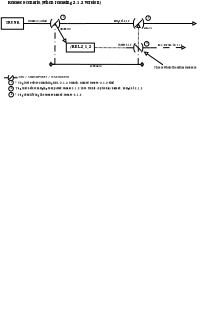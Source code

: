 <?xml version="1.0" encoding="UTF-8"?>
<dia:diagram xmlns:dia="http://www.lysator.liu.se/~alla/dia/"><dia:layer name="Background" visible="true"><dia:object type="Standard - Text" version="0" id="O0"><dia:attribute name="obj_pos"><dia:point val="8.3,15"/></dia:attribute><dia:attribute name="obj_bb"><dia:rectangle val="8.3,14.402;8.3,15.202"/></dia:attribute><dia:attribute name="text"><dia:composite type="text"><dia:attribute name="string"><dia:string>##</dia:string></dia:attribute><dia:attribute name="font"><dia:font name="Courier"/></dia:attribute><dia:attribute name="height"><dia:real val="0.8"/></dia:attribute><dia:attribute name="pos"><dia:point val="8.3,15"/></dia:attribute><dia:attribute name="color"><dia:color val="#000000"/></dia:attribute><dia:attribute name="alignment"><dia:enum val="1"/></dia:attribute></dia:composite></dia:attribute></dia:object><dia:object type="Standard - Text" version="0" id="O1"><dia:attribute name="obj_pos"><dia:point val="-6.41,-27.035"/></dia:attribute><dia:attribute name="obj_bb"><dia:rectangle val="-6.41,-27.633;-6.41,-26.833"/></dia:attribute><dia:attribute name="text"><dia:composite type="text"><dia:attribute name="string"><dia:string>##</dia:string></dia:attribute><dia:attribute name="font"><dia:font name="Courier"/></dia:attribute><dia:attribute name="height"><dia:real val="0.8"/></dia:attribute><dia:attribute name="pos"><dia:point val="-6.41,-27.035"/></dia:attribute><dia:attribute name="color"><dia:color val="#000000"/></dia:attribute><dia:attribute name="alignment"><dia:enum val="1"/></dia:attribute></dia:composite></dia:attribute></dia:object><dia:object type="Standard - Text" version="0" id="O2"><dia:attribute name="obj_pos"><dia:point val="-17.882,-25.035"/></dia:attribute><dia:attribute name="obj_bb"><dia:rectangle val="-17.882,-25.633;-17.882,-24.833"/></dia:attribute><dia:attribute name="text"><dia:composite type="text"><dia:attribute name="string"><dia:string>##</dia:string></dia:attribute><dia:attribute name="font"><dia:font name="Courier"/></dia:attribute><dia:attribute name="height"><dia:real val="0.8"/></dia:attribute><dia:attribute name="pos"><dia:point val="-17.882,-25.035"/></dia:attribute><dia:attribute name="color"><dia:color val="#000000"/></dia:attribute><dia:attribute name="alignment"><dia:enum val="1"/></dia:attribute></dia:composite></dia:attribute></dia:object><dia:object type="Standard - Line" version="0" id="O3"><dia:attribute name="obj_pos"><dia:point val="-19.469,-29.533"/></dia:attribute><dia:attribute name="obj_bb"><dia:rectangle val="-19.519,-29.583;-16.353,-29.475"/></dia:attribute><dia:attribute name="conn_endpoints"><dia:point val="-19.469,-29.533"/><dia:point val="-16.403,-29.525"/></dia:attribute><dia:attribute name="numcp"><dia:int val="1"/></dia:attribute><dia:attribute name="line_width"><dia:real val="0.1"/></dia:attribute><dia:connections><dia:connection handle="0" to="O7" connection="8"/><dia:connection handle="1" to="O6" connection="0"/></dia:connections></dia:object><dia:object type="Standard - Line" version="0" id="O4"><dia:attribute name="obj_pos"><dia:point val="-12.753,-26.455"/></dia:attribute><dia:attribute name="obj_bb"><dia:rectangle val="-14.58,-29.593;-12.294,-26.163"/></dia:attribute><dia:attribute name="conn_endpoints"><dia:point val="-12.753,-26.455"/><dia:point val="-14.512,-29.525"/></dia:attribute><dia:attribute name="numcp"><dia:int val="1"/></dia:attribute><dia:attribute name="line_width"><dia:real val="0.1"/></dia:attribute><dia:attribute name="start_arrow"><dia:enum val="2"/></dia:attribute><dia:attribute name="start_arrow_length"><dia:real val="0.5"/></dia:attribute><dia:attribute name="start_arrow_width"><dia:real val="0.5"/></dia:attribute><dia:connections><dia:connection handle="0" to="O8" connection="0"/><dia:connection handle="1" to="O6" connection="2"/></dia:connections></dia:object><dia:object type="Standard - Line" version="0" id="O5"><dia:attribute name="obj_pos"><dia:point val="-12.621,-29.525"/></dia:attribute><dia:attribute name="obj_bb"><dia:rectangle val="-12.671,-29.581;-3.488,-29.475"/></dia:attribute><dia:attribute name="conn_endpoints"><dia:point val="-12.621,-29.525"/><dia:point val="-3.538,-29.532"/></dia:attribute><dia:attribute name="numcp"><dia:int val="6"/></dia:attribute><dia:attribute name="line_width"><dia:real val="0.1"/></dia:attribute><dia:connections><dia:connection handle="0" to="O6" connection="1"/><dia:connection handle="1" to="O15" connection="0"/></dia:connections></dia:object><dia:object type="LADDER - outnot" version="0" id="O6"><dia:attribute name="obj_pos"><dia:point val="-16.403,-32.361"/></dia:attribute><dia:attribute name="obj_bb"><dia:rectangle val="-16.453,-32.411;-12.571,-28.53"/></dia:attribute><dia:attribute name="elem_corner"><dia:point val="-16.403,-32.361"/></dia:attribute><dia:attribute name="elem_width"><dia:real val="3.781"/></dia:attribute><dia:attribute name="elem_height"><dia:real val="3.781"/></dia:attribute><dia:attribute name="border_width"><dia:real val="0.1"/></dia:attribute><dia:attribute name="show_background"><dia:boolean val="true"/></dia:attribute><dia:attribute name="flip_horizontal"><dia:boolean val="false"/></dia:attribute><dia:attribute name="flip_vertical"><dia:boolean val="false"/></dia:attribute><dia:attribute name="padding"><dia:real val="0.354"/></dia:attribute><dia:attribute name="text"><dia:composite type="text"><dia:attribute name="string"><dia:string>##</dia:string></dia:attribute><dia:attribute name="font"><dia:font name="Bookman-Demi"/></dia:attribute><dia:attribute name="height"><dia:real val="0.6"/></dia:attribute><dia:attribute name="pos"><dia:point val="-14.512,-30.81"/></dia:attribute><dia:attribute name="color"><dia:color val="#000000"/></dia:attribute><dia:attribute name="alignment"><dia:enum val="1"/></dia:attribute></dia:composite></dia:attribute></dia:object><dia:object type="Flowchart - Box" version="0" id="O7"><dia:attribute name="obj_pos"><dia:point val="-22.956,-30.433"/></dia:attribute><dia:attribute name="obj_bb"><dia:rectangle val="-23.006,-30.483;-19.419,-28.583"/></dia:attribute><dia:attribute name="elem_corner"><dia:point val="-22.956,-30.433"/></dia:attribute><dia:attribute name="elem_width"><dia:real val="3.487"/></dia:attribute><dia:attribute name="elem_height"><dia:real val="1.8"/></dia:attribute><dia:attribute name="border_width"><dia:real val="0.1"/></dia:attribute><dia:attribute name="show_background"><dia:boolean val="true"/></dia:attribute><dia:attribute name="padding"><dia:real val="0.5"/></dia:attribute><dia:attribute name="text"><dia:composite type="text"><dia:attribute name="string"><dia:string>#TRUNK#</dia:string></dia:attribute><dia:attribute name="font"><dia:font name="Bookman-Demi"/></dia:attribute><dia:attribute name="height"><dia:real val="0.7"/></dia:attribute><dia:attribute name="pos"><dia:point val="-21.212,-29.323"/></dia:attribute><dia:attribute name="color"><dia:color val="#000000"/></dia:attribute><dia:attribute name="alignment"><dia:enum val="1"/></dia:attribute></dia:composite></dia:attribute></dia:object><dia:object type="Flowchart - Box" version="0" id="O8"><dia:attribute name="obj_pos"><dia:point val="-12.753,-26.455"/></dia:attribute><dia:attribute name="obj_bb"><dia:rectangle val="-12.803,-26.505;-8.292,-25.005"/></dia:attribute><dia:attribute name="elem_corner"><dia:point val="-12.753,-26.455"/></dia:attribute><dia:attribute name="elem_width"><dia:real val="4.411"/></dia:attribute><dia:attribute name="elem_height"><dia:real val="1.4"/></dia:attribute><dia:attribute name="border_width"><dia:real val="0.1"/></dia:attribute><dia:attribute name="show_background"><dia:boolean val="true"/></dia:attribute><dia:attribute name="padding"><dia:real val="0.3"/></dia:attribute><dia:attribute name="text"><dia:composite type="text"><dia:attribute name="string"><dia:string>#/REL-2_1_2#</dia:string></dia:attribute><dia:attribute name="font"><dia:font name="Bookman-Demi"/></dia:attribute><dia:attribute name="height"><dia:real val="0.7"/></dia:attribute><dia:attribute name="pos"><dia:point val="-10.547,-25.545"/></dia:attribute><dia:attribute name="color"><dia:color val="#000000"/></dia:attribute><dia:attribute name="alignment"><dia:enum val="1"/></dia:attribute></dia:composite></dia:attribute></dia:object><dia:object type="Standard - Line" version="0" id="O9"><dia:attribute name="obj_pos"><dia:point val="-3.338,-25.719"/></dia:attribute><dia:attribute name="obj_bb"><dia:rectangle val="-8.392,-25.806;-3.288,-25.669"/></dia:attribute><dia:attribute name="conn_endpoints"><dia:point val="-3.338,-25.719"/><dia:point val="-8.342,-25.755"/></dia:attribute><dia:attribute name="numcp"><dia:int val="1"/></dia:attribute><dia:attribute name="line_width"><dia:real val="0.1"/></dia:attribute><dia:attribute name="line_style"><dia:enum val="4"/></dia:attribute><dia:connections><dia:connection handle="0" to="O10" connection="1"/><dia:connection handle="1" to="O8" connection="8"/></dia:connections></dia:object><dia:object type="LADDER - outnot" version="0" id="O10"><dia:attribute name="obj_pos"><dia:point val="-3.338,-28.555"/></dia:attribute><dia:attribute name="obj_bb"><dia:rectangle val="-3.389,-28.605;0.493,-24.724"/></dia:attribute><dia:attribute name="elem_corner"><dia:point val="-3.338,-28.555"/></dia:attribute><dia:attribute name="elem_width"><dia:real val="3.781"/></dia:attribute><dia:attribute name="elem_height"><dia:real val="3.781"/></dia:attribute><dia:attribute name="border_width"><dia:real val="0.1"/></dia:attribute><dia:attribute name="show_background"><dia:boolean val="true"/></dia:attribute><dia:attribute name="flip_horizontal"><dia:boolean val="true"/></dia:attribute><dia:attribute name="flip_vertical"><dia:boolean val="false"/></dia:attribute><dia:attribute name="padding"><dia:real val="0.354"/></dia:attribute><dia:attribute name="text"><dia:composite type="text"><dia:attribute name="string"><dia:string>##</dia:string></dia:attribute><dia:attribute name="font"><dia:font name="Bookman-Demi"/></dia:attribute><dia:attribute name="height"><dia:real val="0.6"/></dia:attribute><dia:attribute name="pos"><dia:point val="-1.448,-27.005"/></dia:attribute><dia:attribute name="color"><dia:color val="#000000"/></dia:attribute><dia:attribute name="alignment"><dia:enum val="1"/></dia:attribute></dia:composite></dia:attribute></dia:object><dia:object type="Standard - Line" version="0" id="O11"><dia:attribute name="obj_pos"><dia:point val="0.443,-25.719"/></dia:attribute><dia:attribute name="obj_bb"><dia:rectangle val="0.393,-26.265;6.054,-25.265"/></dia:attribute><dia:attribute name="conn_endpoints"><dia:point val="0.443,-25.719"/><dia:point val="6.0,-25.765"/></dia:attribute><dia:attribute name="numcp"><dia:int val="1"/></dia:attribute><dia:attribute name="line_width"><dia:real val="0.1"/></dia:attribute><dia:attribute name="line_style"><dia:enum val="1"/></dia:attribute><dia:attribute name="end_arrow"><dia:enum val="2"/></dia:attribute><dia:attribute name="end_arrow_length"><dia:real val="0.5"/></dia:attribute><dia:attribute name="end_arrow_width"><dia:real val="0.5"/></dia:attribute><dia:connections><dia:connection handle="0" to="O10" connection="0"/></dia:connections></dia:object><dia:object type="Standard - Text" version="0" id="O12"><dia:attribute name="obj_pos"><dia:point val="-8.1,-22.669"/></dia:attribute><dia:attribute name="obj_bb"><dia:rectangle val="-9.136,-22.989;-7.064,-22.589"/></dia:attribute><dia:attribute name="text"><dia:composite type="text"><dia:attribute name="string"><dia:string>#SCENARIO#</dia:string></dia:attribute><dia:attribute name="font"><dia:font name="Bookman-Demi"/></dia:attribute><dia:attribute name="height"><dia:real val="0.4"/></dia:attribute><dia:attribute name="pos"><dia:point val="-8.1,-22.669"/></dia:attribute><dia:attribute name="color"><dia:color val="#000000"/></dia:attribute><dia:attribute name="alignment"><dia:enum val="1"/></dia:attribute></dia:composite></dia:attribute></dia:object><dia:object type="Standard - Line" version="0" id="O13"><dia:attribute name="obj_pos"><dia:point val="-14.55,-23.129"/></dia:attribute><dia:attribute name="obj_bb"><dia:rectangle val="-14.6,-29.575;-14.462,-23.078"/></dia:attribute><dia:attribute name="conn_endpoints"><dia:point val="-14.55,-23.129"/><dia:point val="-14.512,-29.525"/></dia:attribute><dia:attribute name="numcp"><dia:int val="7"/></dia:attribute><dia:attribute name="line_width"><dia:real val="0.1"/></dia:attribute><dia:attribute name="line_style"><dia:enum val="2"/></dia:attribute><dia:connections><dia:connection handle="0" to="O19" connection="0"/><dia:connection handle="1" to="O6" connection="2"/></dia:connections></dia:object><dia:object type="Standard - Line" version="0" id="O14"><dia:attribute name="obj_pos"><dia:point val="-1.469,-23.107"/></dia:attribute><dia:attribute name="obj_bb"><dia:rectangle val="-1.519,-25.77;-1.397,-23.056"/></dia:attribute><dia:attribute name="conn_endpoints"><dia:point val="-1.469,-23.107"/><dia:point val="-1.448,-25.719"/></dia:attribute><dia:attribute name="numcp"><dia:int val="1"/></dia:attribute><dia:attribute name="line_width"><dia:real val="0.1"/></dia:attribute><dia:attribute name="line_style"><dia:enum val="2"/></dia:attribute><dia:connections><dia:connection handle="0" to="O19" connection="15"/><dia:connection handle="1" to="O10" connection="2"/></dia:connections></dia:object><dia:object type="LADDER - outnot" version="0" id="O15"><dia:attribute name="obj_pos"><dia:point val="-3.538,-32.721"/></dia:attribute><dia:attribute name="obj_bb"><dia:rectangle val="-3.588,-32.77;0.764,-28.419"/></dia:attribute><dia:attribute name="elem_corner"><dia:point val="-3.538,-32.721"/></dia:attribute><dia:attribute name="elem_width"><dia:real val="4.252"/></dia:attribute><dia:attribute name="elem_height"><dia:real val="4.252"/></dia:attribute><dia:attribute name="border_width"><dia:real val="0.1"/></dia:attribute><dia:attribute name="show_background"><dia:boolean val="true"/></dia:attribute><dia:attribute name="flip_horizontal"><dia:boolean val="false"/></dia:attribute><dia:attribute name="flip_vertical"><dia:boolean val="false"/></dia:attribute><dia:attribute name="padding"><dia:real val="0.354"/></dia:attribute><dia:attribute name="text"><dia:composite type="text"><dia:attribute name="string"><dia:string>##</dia:string></dia:attribute><dia:attribute name="font"><dia:font name="Bookman-Demi"/></dia:attribute><dia:attribute name="height"><dia:real val="0.6"/></dia:attribute><dia:attribute name="pos"><dia:point val="-1.412,-30.999"/></dia:attribute><dia:attribute name="color"><dia:color val="#000000"/></dia:attribute><dia:attribute name="alignment"><dia:enum val="1"/></dia:attribute></dia:composite></dia:attribute></dia:object><dia:object type="Standard - Text" version="0" id="O16"><dia:attribute name="obj_pos"><dia:point val="0.01,-28.601"/></dia:attribute><dia:attribute name="obj_bb"><dia:rectangle val="-0.714,-28.971;0.784,-28.421"/></dia:attribute><dia:attribute name="text"><dia:composite type="text"><dia:attribute name="string"><dia:string>#MERGE#</dia:string></dia:attribute><dia:attribute name="font"><dia:font name="Bookman-Demi"/></dia:attribute><dia:attribute name="height"><dia:real val="0.4"/></dia:attribute><dia:attribute name="pos"><dia:point val="0.01,-28.601"/></dia:attribute><dia:attribute name="color"><dia:color val="#000000"/></dia:attribute><dia:attribute name="alignment"><dia:enum val="1"/></dia:attribute></dia:composite></dia:attribute></dia:object><dia:object type="Standard - Text" version="0" id="O17"><dia:attribute name="obj_pos"><dia:point val="-12.937,-28.546"/></dia:attribute><dia:attribute name="obj_bb"><dia:rectangle val="-13.905,-28.916;-11.918,-28.366"/></dia:attribute><dia:attribute name="text"><dia:composite type="text"><dia:attribute name="string"><dia:string>#BRANCHE#</dia:string></dia:attribute><dia:attribute name="font"><dia:font name="Bookman-Demi"/></dia:attribute><dia:attribute name="height"><dia:real val="0.4"/></dia:attribute><dia:attribute name="pos"><dia:point val="-12.937,-28.546"/></dia:attribute><dia:attribute name="color"><dia:color val="#000000"/></dia:attribute><dia:attribute name="alignment"><dia:enum val="1"/></dia:attribute></dia:composite></dia:attribute></dia:object><dia:object type="Standard - Text" version="0" id="O18"><dia:attribute name="obj_pos"><dia:point val="-14.65,-32.6"/></dia:attribute><dia:attribute name="obj_bb"><dia:rectangle val="-23.384,-33.29;-5.866,-32.34"/></dia:attribute><dia:attribute name="text"><dia:composite type="text"><dia:attribute name="string"><dia:string>#Release Scenario, (when releasing 2.1.2 version)#</dia:string></dia:attribute><dia:attribute name="font"><dia:font name="Bookman-Demi"/></dia:attribute><dia:attribute name="height"><dia:real val="0.8"/></dia:attribute><dia:attribute name="pos"><dia:point val="-14.65,-32.6"/></dia:attribute><dia:attribute name="color"><dia:color val="#000000"/></dia:attribute><dia:attribute name="alignment"><dia:enum val="1"/></dia:attribute></dia:composite></dia:attribute></dia:object><dia:object type="Standard - Line" version="0" id="O19"><dia:attribute name="obj_pos"><dia:point val="-15.422,-23.13"/></dia:attribute><dia:attribute name="obj_bb"><dia:rectangle val="-15.473,-23.93;-0.545,-22.305"/></dia:attribute><dia:attribute name="conn_endpoints"><dia:point val="-15.422,-23.13"/><dia:point val="-0.597,-23.105"/></dia:attribute><dia:attribute name="numcp"><dia:int val="16"/></dia:attribute><dia:attribute name="line_width"><dia:real val="0.1"/></dia:attribute><dia:attribute name="start_arrow"><dia:enum val="14"/></dia:attribute><dia:attribute name="start_arrow_length"><dia:real val="0.8"/></dia:attribute><dia:attribute name="start_arrow_width"><dia:real val="0.8"/></dia:attribute><dia:attribute name="end_arrow"><dia:enum val="14"/></dia:attribute><dia:attribute name="end_arrow_length"><dia:real val="0.8"/></dia:attribute><dia:attribute name="end_arrow_width"><dia:real val="0.8"/></dia:attribute></dia:object><dia:object type="Standard - Line" version="0" id="O20"><dia:attribute name="obj_pos"><dia:point val="-1.448,-25.719"/></dia:attribute><dia:attribute name="obj_bb"><dia:rectangle val="-1.912,-29.586;-0.911,-25.669"/></dia:attribute><dia:attribute name="conn_endpoints"><dia:point val="-1.448,-25.719"/><dia:point val="-1.412,-29.532"/></dia:attribute><dia:attribute name="numcp"><dia:int val="1"/></dia:attribute><dia:attribute name="line_width"><dia:real val="0.1"/></dia:attribute><dia:attribute name="line_style"><dia:enum val="4"/></dia:attribute><dia:attribute name="end_arrow"><dia:enum val="2"/></dia:attribute><dia:attribute name="end_arrow_length"><dia:real val="0.5"/></dia:attribute><dia:attribute name="end_arrow_width"><dia:real val="0.5"/></dia:attribute><dia:connections><dia:connection handle="0" to="O10" connection="2"/><dia:connection handle="1" to="O15" connection="2"/></dia:connections></dia:object><dia:object type="Standard - Line" version="0" id="O21"><dia:attribute name="obj_pos"><dia:point val="0.714,-29.532"/></dia:attribute><dia:attribute name="obj_bb"><dia:rectangle val="0.664,-30.036;7.775,-29.036"/></dia:attribute><dia:attribute name="conn_endpoints"><dia:point val="0.714,-29.532"/><dia:point val="7.725,-29.536"/></dia:attribute><dia:attribute name="numcp"><dia:int val="1"/></dia:attribute><dia:attribute name="line_width"><dia:real val="0.1"/></dia:attribute><dia:attribute name="end_arrow"><dia:enum val="2"/></dia:attribute><dia:attribute name="end_arrow_length"><dia:real val="0.5"/></dia:attribute><dia:attribute name="end_arrow_width"><dia:real val="0.5"/></dia:attribute><dia:connections><dia:connection handle="0" to="O15" connection="1"/></dia:connections></dia:object><dia:object type="Standard - Text" version="0" id="O22"><dia:attribute name="obj_pos"><dia:point val="-16.521,-21.017"/></dia:attribute><dia:attribute name="obj_bb"><dia:rectangle val="-20.759,-21.468;-12.233,-20.817"/></dia:attribute><dia:attribute name="text"><dia:composite type="text"><dia:attribute name="string"><dia:string>#= TAG / CHECKPOINT / STATESAVE#</dia:string></dia:attribute><dia:attribute name="font"><dia:font name="Bookman-Demi"/></dia:attribute><dia:attribute name="height"><dia:real val="0.5"/></dia:attribute><dia:attribute name="pos"><dia:point val="-16.521,-21.017"/></dia:attribute><dia:attribute name="color"><dia:color val="#000000"/></dia:attribute><dia:attribute name="alignment"><dia:enum val="1"/></dia:attribute></dia:composite></dia:attribute></dia:object><dia:object type="LADDER - outnot" version="0" id="O23"><dia:attribute name="obj_pos"><dia:point val="-22.216,-22.289"/></dia:attribute><dia:attribute name="obj_bb"><dia:rectangle val="-22.267,-22.339;-20.679,-20.751"/></dia:attribute><dia:attribute name="elem_corner"><dia:point val="-22.216,-22.289"/></dia:attribute><dia:attribute name="elem_width"><dia:real val="1.488"/></dia:attribute><dia:attribute name="elem_height"><dia:real val="1.488"/></dia:attribute><dia:attribute name="border_width"><dia:real val="0.1"/></dia:attribute><dia:attribute name="show_background"><dia:boolean val="true"/></dia:attribute><dia:attribute name="flip_horizontal"><dia:boolean val="false"/></dia:attribute><dia:attribute name="flip_vertical"><dia:boolean val="false"/></dia:attribute><dia:attribute name="padding"><dia:real val="0.354"/></dia:attribute><dia:attribute name="text"><dia:composite type="text"><dia:attribute name="string"><dia:string>##</dia:string></dia:attribute><dia:attribute name="font"><dia:font name="Bookman-Demi"/></dia:attribute><dia:attribute name="height"><dia:real val="0.1"/></dia:attribute><dia:attribute name="pos"><dia:point val="-21.473,-21.719"/></dia:attribute><dia:attribute name="color"><dia:color val="#000000"/></dia:attribute><dia:attribute name="alignment"><dia:enum val="1"/></dia:attribute></dia:composite></dia:attribute></dia:object><dia:object type="Standard - Text" version="0" id="O24"><dia:attribute name="obj_pos"><dia:point val="3.48,-25.973"/></dia:attribute><dia:attribute name="obj_bb"><dia:rectangle val="1.526,-26.343;5.484,-25.793"/></dia:attribute><dia:attribute name="text"><dia:composite type="text"><dia:attribute name="string"><dia:string>#BUG-FIXING for 2.1.2#</dia:string></dia:attribute><dia:attribute name="font"><dia:font name="Bookman-Demi"/></dia:attribute><dia:attribute name="height"><dia:real val="0.4"/></dia:attribute><dia:attribute name="pos"><dia:point val="3.48,-25.973"/></dia:attribute><dia:attribute name="color"><dia:color val="#000000"/></dia:attribute><dia:attribute name="alignment"><dia:enum val="1"/></dia:attribute></dia:composite></dia:attribute></dia:object><dia:object type="Standard - Line" version="0" id="O25"><dia:attribute name="obj_pos"><dia:point val="-0.575,-25.115"/></dia:attribute><dia:attribute name="obj_bb"><dia:rectangle val="-0.901,-25.555;2.494,-22.97"/></dia:attribute><dia:attribute name="conn_endpoints"><dia:point val="-0.575,-25.115"/><dia:point val="2.425,-23.04"/></dia:attribute><dia:attribute name="numcp"><dia:int val="1"/></dia:attribute><dia:attribute name="line_width"><dia:real val="0.1"/></dia:attribute><dia:attribute name="start_arrow"><dia:enum val="2"/></dia:attribute><dia:attribute name="start_arrow_length"><dia:real val="0.5"/></dia:attribute><dia:attribute name="start_arrow_width"><dia:real val="0.5"/></dia:attribute></dia:object><dia:object type="Standard - Text" version="0" id="O26"><dia:attribute name="obj_pos"><dia:point val="4.375,-22.468"/></dia:attribute><dia:attribute name="obj_bb"><dia:rectangle val="0.525,-22.867;8.225,-22.367"/></dia:attribute><dia:attribute name="text"><dia:composite type="text"><dia:attribute name="string"><dia:string>#This is where the actual release is.#</dia:string></dia:attribute><dia:attribute name="font"><dia:font name="Bookman-Demi"/></dia:attribute><dia:attribute name="height"><dia:real val="0.5"/></dia:attribute><dia:attribute name="pos"><dia:point val="4.375,-22.468"/></dia:attribute><dia:attribute name="color"><dia:color val="#000000"/></dia:attribute><dia:attribute name="alignment"><dia:enum val="1"/></dia:attribute></dia:composite></dia:attribute></dia:object><dia:object type="Flowchart - Ellipse" version="0" id="O27"><dia:attribute name="obj_pos"><dia:point val="-13.642,-30.857"/></dia:attribute><dia:attribute name="obj_bb"><dia:rectangle val="-13.692,-30.907;-12.875,-30.09"/></dia:attribute><dia:attribute name="elem_corner"><dia:point val="-13.642,-30.857"/></dia:attribute><dia:attribute name="elem_width"><dia:real val="0.717"/></dia:attribute><dia:attribute name="elem_height"><dia:real val="0.717"/></dia:attribute><dia:attribute name="border_width"><dia:real val="0.1"/></dia:attribute><dia:attribute name="show_background"><dia:boolean val="true"/></dia:attribute><dia:attribute name="padding"><dia:real val="0"/></dia:attribute><dia:attribute name="text"><dia:composite type="text"><dia:attribute name="string"><dia:string>#1#</dia:string></dia:attribute><dia:attribute name="font"><dia:font name="Bookman-Demi"/></dia:attribute><dia:attribute name="height"><dia:real val="0.4"/></dia:attribute><dia:attribute name="pos"><dia:point val="-13.284,-30.378"/></dia:attribute><dia:attribute name="color"><dia:color val="#000000"/></dia:attribute><dia:attribute name="alignment"><dia:enum val="1"/></dia:attribute></dia:composite></dia:attribute></dia:object><dia:object type="Flowchart - Ellipse" version="0" id="O28"><dia:attribute name="obj_pos"><dia:point val="-0.263,-30.742"/></dia:attribute><dia:attribute name="obj_bb"><dia:rectangle val="-0.313,-30.793;0.504,-29.976"/></dia:attribute><dia:attribute name="elem_corner"><dia:point val="-0.263,-30.742"/></dia:attribute><dia:attribute name="elem_width"><dia:real val="0.717"/></dia:attribute><dia:attribute name="elem_height"><dia:real val="0.717"/></dia:attribute><dia:attribute name="border_width"><dia:real val="0.1"/></dia:attribute><dia:attribute name="show_background"><dia:boolean val="true"/></dia:attribute><dia:attribute name="padding"><dia:real val="0"/></dia:attribute><dia:attribute name="text"><dia:composite type="text"><dia:attribute name="string"><dia:string>#2#</dia:string></dia:attribute><dia:attribute name="font"><dia:font name="Bookman-Demi"/></dia:attribute><dia:attribute name="height"><dia:real val="0.4"/></dia:attribute><dia:attribute name="pos"><dia:point val="0.096,-30.264"/></dia:attribute><dia:attribute name="color"><dia:color val="#000000"/></dia:attribute><dia:attribute name="alignment"><dia:enum val="1"/></dia:attribute></dia:composite></dia:attribute></dia:object><dia:object type="Flowchart - Ellipse" version="0" id="O29"><dia:attribute name="obj_pos"><dia:point val="-21.768,-18.717"/></dia:attribute><dia:attribute name="obj_bb"><dia:rectangle val="-21.818,-18.767;-21.001,-17.95"/></dia:attribute><dia:attribute name="elem_corner"><dia:point val="-21.768,-18.717"/></dia:attribute><dia:attribute name="elem_width"><dia:real val="0.717"/></dia:attribute><dia:attribute name="elem_height"><dia:real val="0.717"/></dia:attribute><dia:attribute name="border_width"><dia:real val="0.1"/></dia:attribute><dia:attribute name="show_background"><dia:boolean val="true"/></dia:attribute><dia:attribute name="padding"><dia:real val="0"/></dia:attribute><dia:attribute name="text"><dia:composite type="text"><dia:attribute name="string"><dia:string>#3#</dia:string></dia:attribute><dia:attribute name="font"><dia:font name="Bookman-Demi"/></dia:attribute><dia:attribute name="height"><dia:real val="0.4"/></dia:attribute><dia:attribute name="pos"><dia:point val="-21.409,-18.239"/></dia:attribute><dia:attribute name="color"><dia:color val="#000000"/></dia:attribute><dia:attribute name="alignment"><dia:enum val="1"/></dia:attribute></dia:composite></dia:attribute></dia:object><dia:object type="Flowchart - Ellipse" version="0" id="O30"><dia:attribute name="obj_pos"><dia:point val="-21.793,-20.609"/></dia:attribute><dia:attribute name="obj_bb"><dia:rectangle val="-21.843,-20.659;-21.026,-19.842"/></dia:attribute><dia:attribute name="elem_corner"><dia:point val="-21.793,-20.609"/></dia:attribute><dia:attribute name="elem_width"><dia:real val="0.717"/></dia:attribute><dia:attribute name="elem_height"><dia:real val="0.717"/></dia:attribute><dia:attribute name="border_width"><dia:real val="0.1"/></dia:attribute><dia:attribute name="show_background"><dia:boolean val="true"/></dia:attribute><dia:attribute name="padding"><dia:real val="0"/></dia:attribute><dia:attribute name="text"><dia:composite type="text"><dia:attribute name="string"><dia:string>#1#</dia:string></dia:attribute><dia:attribute name="font"><dia:font name="Bookman-Demi"/></dia:attribute><dia:attribute name="height"><dia:real val="0.4"/></dia:attribute><dia:attribute name="pos"><dia:point val="-21.434,-20.13"/></dia:attribute><dia:attribute name="color"><dia:color val="#000000"/></dia:attribute><dia:attribute name="alignment"><dia:enum val="1"/></dia:attribute></dia:composite></dia:attribute></dia:object><dia:object type="Flowchart - Ellipse" version="0" id="O31"><dia:attribute name="obj_pos"><dia:point val="-21.793,-19.65"/></dia:attribute><dia:attribute name="obj_bb"><dia:rectangle val="-21.843,-19.7;-21.026,-18.883"/></dia:attribute><dia:attribute name="elem_corner"><dia:point val="-21.793,-19.65"/></dia:attribute><dia:attribute name="elem_width"><dia:real val="0.717"/></dia:attribute><dia:attribute name="elem_height"><dia:real val="0.717"/></dia:attribute><dia:attribute name="border_width"><dia:real val="0.1"/></dia:attribute><dia:attribute name="show_background"><dia:boolean val="true"/></dia:attribute><dia:attribute name="padding"><dia:real val="0"/></dia:attribute><dia:attribute name="text"><dia:composite type="text"><dia:attribute name="string"><dia:string>#2#</dia:string></dia:attribute><dia:attribute name="font"><dia:font name="Bookman-Demi"/></dia:attribute><dia:attribute name="height"><dia:real val="0.4"/></dia:attribute><dia:attribute name="pos"><dia:point val="-21.434,-19.172"/></dia:attribute><dia:attribute name="color"><dia:color val="#000000"/></dia:attribute><dia:attribute name="alignment"><dia:enum val="1"/></dia:attribute></dia:composite></dia:attribute></dia:object><dia:object type="Standard - Text" version="0" id="O32"><dia:attribute name="obj_pos"><dia:point val="-13.029,-20.075"/></dia:attribute><dia:attribute name="obj_bb"><dia:rectangle val="-21.381,-20.525;-4.628,-19.875"/></dia:attribute><dia:attribute name="text"><dia:composite type="text"><dia:attribute name="string"><dia:string>#= Tag just before branching REL-2_1_2 branch, named release-2_1_2-start#</dia:string></dia:attribute><dia:attribute name="font"><dia:font name="Bookman-Demi"/></dia:attribute><dia:attribute name="height"><dia:real val="0.5"/></dia:attribute><dia:attribute name="pos"><dia:point val="-13.029,-20.075"/></dia:attribute><dia:attribute name="color"><dia:color val="#000000"/></dia:attribute><dia:attribute name="alignment"><dia:enum val="1"/></dia:attribute></dia:composite></dia:attribute></dia:object><dia:object type="Standard - Text" version="0" id="O33"><dia:attribute name="obj_pos"><dia:point val="-10.955,-19.192"/></dia:attribute><dia:attribute name="obj_bb"><dia:rectangle val="-21.567,-19.642;-0.293,-18.991"/></dia:attribute><dia:attribute name="text"><dia:composite type="text"><dia:attribute name="string"><dia:string>#= Tag just before merging completed release 2.1.2 into trunk (optional) named, merge_of-2_1_2#</dia:string></dia:attribute><dia:attribute name="font"><dia:font name="Bookman-Demi"/></dia:attribute><dia:attribute name="height"><dia:real val="0.5"/></dia:attribute><dia:attribute name="pos"><dia:point val="-10.955,-19.192"/></dia:attribute><dia:attribute name="color"><dia:color val="#000000"/></dia:attribute><dia:attribute name="alignment"><dia:enum val="1"/></dia:attribute></dia:composite></dia:attribute></dia:object><dia:object type="Standard - Text" version="0" id="O34"><dia:attribute name="obj_pos"><dia:point val="-15.577,-18.209"/></dia:attribute><dia:attribute name="obj_bb"><dia:rectangle val="-21.217,-18.659;-9.887,-18.009"/></dia:attribute><dia:attribute name="text"><dia:composite type="text"><dia:attribute name="string"><dia:string>#= Tag identifying the release named release-2_1_2#</dia:string></dia:attribute><dia:attribute name="font"><dia:font name="Bookman-Demi"/></dia:attribute><dia:attribute name="height"><dia:real val="0.5"/></dia:attribute><dia:attribute name="pos"><dia:point val="-15.577,-18.209"/></dia:attribute><dia:attribute name="color"><dia:color val="#000000"/></dia:attribute><dia:attribute name="alignment"><dia:enum val="1"/></dia:attribute></dia:composite></dia:attribute></dia:object><dia:object type="Flowchart - Ellipse" version="0" id="O35"><dia:attribute name="obj_pos"><dia:point val="-0.493,-26.7"/></dia:attribute><dia:attribute name="obj_bb"><dia:rectangle val="-0.543,-26.75;0.274,-25.933"/></dia:attribute><dia:attribute name="elem_corner"><dia:point val="-0.493,-26.7"/></dia:attribute><dia:attribute name="elem_width"><dia:real val="0.717"/></dia:attribute><dia:attribute name="elem_height"><dia:real val="0.717"/></dia:attribute><dia:attribute name="border_width"><dia:real val="0.1"/></dia:attribute><dia:attribute name="show_background"><dia:boolean val="true"/></dia:attribute><dia:attribute name="padding"><dia:real val="0"/></dia:attribute><dia:attribute name="text"><dia:composite type="text"><dia:attribute name="string"><dia:string>#3#</dia:string></dia:attribute><dia:attribute name="font"><dia:font name="Bookman-Demi"/></dia:attribute><dia:attribute name="height"><dia:real val="0.4"/></dia:attribute><dia:attribute name="pos"><dia:point val="-0.134,-26.221"/></dia:attribute><dia:attribute name="color"><dia:color val="#000000"/></dia:attribute><dia:attribute name="alignment"><dia:enum val="1"/></dia:attribute></dia:composite></dia:attribute></dia:object><dia:object type="Standard - Text" version="0" id="O36"><dia:attribute name="obj_pos"><dia:point val="-4.091,-29.75"/></dia:attribute><dia:attribute name="obj_bb"><dia:rectangle val="-5.549,-30.12;-2.582,-29.57"/></dia:attribute><dia:attribute name="text"><dia:composite type="text"><dia:attribute name="string"><dia:string>#merge_of-2_1_2#</dia:string></dia:attribute><dia:attribute name="font"><dia:font name="Bookman-Demi"/></dia:attribute><dia:attribute name="height"><dia:real val="0.4"/></dia:attribute><dia:attribute name="pos"><dia:point val="-4.091,-29.75"/></dia:attribute><dia:attribute name="color"><dia:color val="#000000"/></dia:attribute><dia:attribute name="alignment"><dia:enum val="1"/></dia:attribute></dia:composite></dia:attribute></dia:object><dia:object type="Standard - Text" version="0" id="O37"><dia:attribute name="obj_pos"><dia:point val="-17.219,-29.755"/></dia:attribute><dia:attribute name="obj_bb"><dia:rectangle val="-18.955,-30.125;-15.434,-29.575"/></dia:attribute><dia:attribute name="text"><dia:composite type="text"><dia:attribute name="string"><dia:string>#release-2_1_2-start#</dia:string></dia:attribute><dia:attribute name="font"><dia:font name="Bookman-Demi"/></dia:attribute><dia:attribute name="height"><dia:real val="0.4"/></dia:attribute><dia:attribute name="pos"><dia:point val="-17.219,-29.755"/></dia:attribute><dia:attribute name="color"><dia:color val="#000000"/></dia:attribute><dia:attribute name="alignment"><dia:enum val="1"/></dia:attribute></dia:composite></dia:attribute></dia:object><dia:object type="Standard - Text" version="0" id="O38"><dia:attribute name="obj_pos"><dia:point val="-3.619,-26.03"/></dia:attribute><dia:attribute name="obj_bb"><dia:rectangle val="-4.893,-26.4;-2.296,-25.85"/></dia:attribute><dia:attribute name="text"><dia:composite type="text"><dia:attribute name="string"><dia:string>#release-2_1_2#</dia:string></dia:attribute><dia:attribute name="font"><dia:font name="Bookman-Demi"/></dia:attribute><dia:attribute name="height"><dia:real val="0.4"/></dia:attribute><dia:attribute name="pos"><dia:point val="-3.619,-26.03"/></dia:attribute><dia:attribute name="color"><dia:color val="#000000"/></dia:attribute><dia:attribute name="alignment"><dia:enum val="1"/></dia:attribute></dia:composite></dia:attribute></dia:object></dia:layer></dia:diagram>
